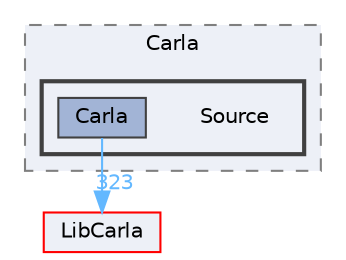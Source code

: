 digraph "Source"
{
 // INTERACTIVE_SVG=YES
 // LATEX_PDF_SIZE
  bgcolor="transparent";
  edge [fontname=Helvetica,fontsize=10,labelfontname=Helvetica,labelfontsize=10];
  node [fontname=Helvetica,fontsize=10,shape=box,height=0.2,width=0.4];
  compound=true
  subgraph clusterdir_fbda5b12374c683cbdca72abb2d51944 {
    graph [ bgcolor="#edf0f7", pencolor="grey50", label="Carla", fontname=Helvetica,fontsize=10 style="filled,dashed", URL="dir_fbda5b12374c683cbdca72abb2d51944.html",tooltip=""]
  subgraph clusterdir_18937e8f6bde63367bf26837323a9508 {
    graph [ bgcolor="#edf0f7", pencolor="grey25", label="", fontname=Helvetica,fontsize=10 style="filled,bold", URL="dir_18937e8f6bde63367bf26837323a9508.html",tooltip=""]
    dir_18937e8f6bde63367bf26837323a9508 [shape=plaintext, label="Source"];
  dir_8fc34afb5f07a67966c78bf5319f94ae [label="Carla", fillcolor="#a2b4d6", color="grey25", style="filled", URL="dir_8fc34afb5f07a67966c78bf5319f94ae.html",tooltip=""];
  }
  }
  dir_1604d568fa4d964dfa9079b701bbfa07 [label="LibCarla", fillcolor="#edf0f7", color="red", style="filled", URL="dir_1604d568fa4d964dfa9079b701bbfa07.html",tooltip=""];
  dir_8fc34afb5f07a67966c78bf5319f94ae->dir_1604d568fa4d964dfa9079b701bbfa07 [headlabel="323", labeldistance=1.5 headhref="dir_000004_000020.html" href="dir_000004_000020.html" color="steelblue1" fontcolor="steelblue1"];
}
